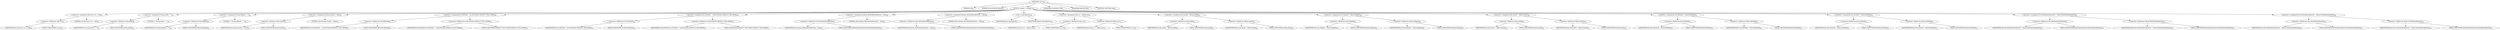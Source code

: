 digraph "&lt;init&gt;" {  
"248" [label = <(METHOD,&lt;init&gt;)<SUB>85</SUB>> ]
"8" [label = <(PARAM,this)<SUB>85</SUB>> ]
"249" [label = <(PARAM,ArchiveFileSet fileset)<SUB>85</SUB>> ]
"250" [label = <(BLOCK,&lt;empty&gt;,&lt;empty&gt;)<SUB>85</SUB>> ]
"251" [label = <(&lt;operator&gt;.assignment,Resource src = null)<SUB>58</SUB>> ]
"252" [label = <(&lt;operator&gt;.fieldAccess,this.src)<SUB>58</SUB>> ]
"253" [label = <(IDENTIFIER,this,Resource src = null)<SUB>58</SUB>> ]
"254" [label = <(FIELD_IDENTIFIER,src,src)<SUB>58</SUB>> ]
"255" [label = <(LITERAL,null,Resource src = null)<SUB>58</SUB>> ]
"256" [label = <(&lt;operator&gt;.assignment,String prefix = &quot;&quot;)<SUB>59</SUB>> ]
"257" [label = <(&lt;operator&gt;.fieldAccess,this.prefix)<SUB>59</SUB>> ]
"258" [label = <(IDENTIFIER,this,String prefix = &quot;&quot;)<SUB>59</SUB>> ]
"259" [label = <(FIELD_IDENTIFIER,prefix,prefix)<SUB>59</SUB>> ]
"260" [label = <(LITERAL,&quot;&quot;,String prefix = &quot;&quot;)<SUB>59</SUB>> ]
"261" [label = <(&lt;operator&gt;.assignment,String fullpath = &quot;&quot;)<SUB>60</SUB>> ]
"262" [label = <(&lt;operator&gt;.fieldAccess,this.fullpath)<SUB>60</SUB>> ]
"263" [label = <(IDENTIFIER,this,String fullpath = &quot;&quot;)<SUB>60</SUB>> ]
"264" [label = <(FIELD_IDENTIFIER,fullpath,fullpath)<SUB>60</SUB>> ]
"265" [label = <(LITERAL,&quot;&quot;,String fullpath = &quot;&quot;)<SUB>60</SUB>> ]
"266" [label = <(&lt;operator&gt;.assignment,boolean hasDir = false)<SUB>61</SUB>> ]
"267" [label = <(&lt;operator&gt;.fieldAccess,this.hasDir)<SUB>61</SUB>> ]
"268" [label = <(IDENTIFIER,this,boolean hasDir = false)<SUB>61</SUB>> ]
"269" [label = <(FIELD_IDENTIFIER,hasDir,hasDir)<SUB>61</SUB>> ]
"270" [label = <(LITERAL,false,boolean hasDir = false)<SUB>61</SUB>> ]
"271" [label = <(&lt;operator&gt;.assignment,int fileMode = ArchiveFileSet.DEFAULT_FILE_MODE)<SUB>62</SUB>> ]
"272" [label = <(&lt;operator&gt;.fieldAccess,this.fileMode)<SUB>62</SUB>> ]
"273" [label = <(IDENTIFIER,this,int fileMode = ArchiveFileSet.DEFAULT_FILE_MODE)<SUB>62</SUB>> ]
"274" [label = <(FIELD_IDENTIFIER,fileMode,fileMode)<SUB>62</SUB>> ]
"275" [label = <(&lt;operator&gt;.fieldAccess,ArchiveFileSet.DEFAULT_FILE_MODE)<SUB>62</SUB>> ]
"276" [label = <(IDENTIFIER,ArchiveFileSet,int fileMode = ArchiveFileSet.DEFAULT_FILE_MODE)<SUB>62</SUB>> ]
"277" [label = <(FIELD_IDENTIFIER,DEFAULT_FILE_MODE,DEFAULT_FILE_MODE)<SUB>62</SUB>> ]
"278" [label = <(&lt;operator&gt;.assignment,int dirMode = ArchiveFileSet.DEFAULT_DIR_MODE)<SUB>63</SUB>> ]
"279" [label = <(&lt;operator&gt;.fieldAccess,this.dirMode)<SUB>63</SUB>> ]
"280" [label = <(IDENTIFIER,this,int dirMode = ArchiveFileSet.DEFAULT_DIR_MODE)<SUB>63</SUB>> ]
"281" [label = <(FIELD_IDENTIFIER,dirMode,dirMode)<SUB>63</SUB>> ]
"282" [label = <(&lt;operator&gt;.fieldAccess,ArchiveFileSet.DEFAULT_DIR_MODE)<SUB>63</SUB>> ]
"283" [label = <(IDENTIFIER,ArchiveFileSet,int dirMode = ArchiveFileSet.DEFAULT_DIR_MODE)<SUB>63</SUB>> ]
"284" [label = <(FIELD_IDENTIFIER,DEFAULT_DIR_MODE,DEFAULT_DIR_MODE)<SUB>63</SUB>> ]
"285" [label = <(&lt;operator&gt;.assignment,boolean fileModeHasBeenSet = false)<SUB>65</SUB>> ]
"286" [label = <(&lt;operator&gt;.fieldAccess,this.fileModeHasBeenSet)<SUB>65</SUB>> ]
"287" [label = <(IDENTIFIER,this,boolean fileModeHasBeenSet = false)<SUB>65</SUB>> ]
"288" [label = <(FIELD_IDENTIFIER,fileModeHasBeenSet,fileModeHasBeenSet)<SUB>65</SUB>> ]
"289" [label = <(LITERAL,false,boolean fileModeHasBeenSet = false)<SUB>65</SUB>> ]
"290" [label = <(&lt;operator&gt;.assignment,boolean dirModeHasBeenSet = false)<SUB>66</SUB>> ]
"291" [label = <(&lt;operator&gt;.fieldAccess,this.dirModeHasBeenSet)<SUB>66</SUB>> ]
"292" [label = <(IDENTIFIER,this,boolean dirModeHasBeenSet = false)<SUB>66</SUB>> ]
"293" [label = <(FIELD_IDENTIFIER,dirModeHasBeenSet,dirModeHasBeenSet)<SUB>66</SUB>> ]
"294" [label = <(LITERAL,false,boolean dirModeHasBeenSet = false)<SUB>66</SUB>> ]
"295" [label = <(&lt;init&gt;,super(fileset);)<SUB>86</SUB>> ]
"7" [label = <(IDENTIFIER,this,super(fileset);)> ]
"296" [label = <(IDENTIFIER,fileset,super(fileset);)<SUB>86</SUB>> ]
"297" [label = <(&lt;operator&gt;.assignment,this.src = fileset.src)<SUB>87</SUB>> ]
"298" [label = <(&lt;operator&gt;.fieldAccess,this.src)<SUB>87</SUB>> ]
"299" [label = <(IDENTIFIER,this,this.src = fileset.src)<SUB>87</SUB>> ]
"300" [label = <(FIELD_IDENTIFIER,src,src)<SUB>87</SUB>> ]
"301" [label = <(&lt;operator&gt;.fieldAccess,fileset.src)<SUB>87</SUB>> ]
"302" [label = <(IDENTIFIER,fileset,this.src = fileset.src)<SUB>87</SUB>> ]
"303" [label = <(FIELD_IDENTIFIER,src,src)<SUB>87</SUB>> ]
"304" [label = <(&lt;operator&gt;.assignment,this.prefix = fileset.prefix)<SUB>88</SUB>> ]
"305" [label = <(&lt;operator&gt;.fieldAccess,this.prefix)<SUB>88</SUB>> ]
"306" [label = <(IDENTIFIER,this,this.prefix = fileset.prefix)<SUB>88</SUB>> ]
"307" [label = <(FIELD_IDENTIFIER,prefix,prefix)<SUB>88</SUB>> ]
"308" [label = <(&lt;operator&gt;.fieldAccess,fileset.prefix)<SUB>88</SUB>> ]
"309" [label = <(IDENTIFIER,fileset,this.prefix = fileset.prefix)<SUB>88</SUB>> ]
"310" [label = <(FIELD_IDENTIFIER,prefix,prefix)<SUB>88</SUB>> ]
"311" [label = <(&lt;operator&gt;.assignment,this.fullpath = fileset.fullpath)<SUB>89</SUB>> ]
"312" [label = <(&lt;operator&gt;.fieldAccess,this.fullpath)<SUB>89</SUB>> ]
"313" [label = <(IDENTIFIER,this,this.fullpath = fileset.fullpath)<SUB>89</SUB>> ]
"314" [label = <(FIELD_IDENTIFIER,fullpath,fullpath)<SUB>89</SUB>> ]
"315" [label = <(&lt;operator&gt;.fieldAccess,fileset.fullpath)<SUB>89</SUB>> ]
"316" [label = <(IDENTIFIER,fileset,this.fullpath = fileset.fullpath)<SUB>89</SUB>> ]
"317" [label = <(FIELD_IDENTIFIER,fullpath,fullpath)<SUB>89</SUB>> ]
"318" [label = <(&lt;operator&gt;.assignment,this.hasDir = fileset.hasDir)<SUB>90</SUB>> ]
"319" [label = <(&lt;operator&gt;.fieldAccess,this.hasDir)<SUB>90</SUB>> ]
"320" [label = <(IDENTIFIER,this,this.hasDir = fileset.hasDir)<SUB>90</SUB>> ]
"321" [label = <(FIELD_IDENTIFIER,hasDir,hasDir)<SUB>90</SUB>> ]
"322" [label = <(&lt;operator&gt;.fieldAccess,fileset.hasDir)<SUB>90</SUB>> ]
"323" [label = <(IDENTIFIER,fileset,this.hasDir = fileset.hasDir)<SUB>90</SUB>> ]
"324" [label = <(FIELD_IDENTIFIER,hasDir,hasDir)<SUB>90</SUB>> ]
"325" [label = <(&lt;operator&gt;.assignment,this.fileMode = fileset.fileMode)<SUB>91</SUB>> ]
"326" [label = <(&lt;operator&gt;.fieldAccess,this.fileMode)<SUB>91</SUB>> ]
"327" [label = <(IDENTIFIER,this,this.fileMode = fileset.fileMode)<SUB>91</SUB>> ]
"328" [label = <(FIELD_IDENTIFIER,fileMode,fileMode)<SUB>91</SUB>> ]
"329" [label = <(&lt;operator&gt;.fieldAccess,fileset.fileMode)<SUB>91</SUB>> ]
"330" [label = <(IDENTIFIER,fileset,this.fileMode = fileset.fileMode)<SUB>91</SUB>> ]
"331" [label = <(FIELD_IDENTIFIER,fileMode,fileMode)<SUB>91</SUB>> ]
"332" [label = <(&lt;operator&gt;.assignment,this.dirMode = fileset.dirMode)<SUB>92</SUB>> ]
"333" [label = <(&lt;operator&gt;.fieldAccess,this.dirMode)<SUB>92</SUB>> ]
"334" [label = <(IDENTIFIER,this,this.dirMode = fileset.dirMode)<SUB>92</SUB>> ]
"335" [label = <(FIELD_IDENTIFIER,dirMode,dirMode)<SUB>92</SUB>> ]
"336" [label = <(&lt;operator&gt;.fieldAccess,fileset.dirMode)<SUB>92</SUB>> ]
"337" [label = <(IDENTIFIER,fileset,this.dirMode = fileset.dirMode)<SUB>92</SUB>> ]
"338" [label = <(FIELD_IDENTIFIER,dirMode,dirMode)<SUB>92</SUB>> ]
"339" [label = <(&lt;operator&gt;.assignment,this.fileModeHasBeenSet = fileset.fileModeHasBeenSet)<SUB>93</SUB>> ]
"340" [label = <(&lt;operator&gt;.fieldAccess,this.fileModeHasBeenSet)<SUB>93</SUB>> ]
"341" [label = <(IDENTIFIER,this,this.fileModeHasBeenSet = fileset.fileModeHasBeenSet)<SUB>93</SUB>> ]
"342" [label = <(FIELD_IDENTIFIER,fileModeHasBeenSet,fileModeHasBeenSet)<SUB>93</SUB>> ]
"343" [label = <(&lt;operator&gt;.fieldAccess,fileset.fileModeHasBeenSet)<SUB>93</SUB>> ]
"344" [label = <(IDENTIFIER,fileset,this.fileModeHasBeenSet = fileset.fileModeHasBeenSet)<SUB>93</SUB>> ]
"345" [label = <(FIELD_IDENTIFIER,fileModeHasBeenSet,fileModeHasBeenSet)<SUB>93</SUB>> ]
"346" [label = <(&lt;operator&gt;.assignment,this.dirModeHasBeenSet = fileset.dirModeHasBeenSet)<SUB>94</SUB>> ]
"347" [label = <(&lt;operator&gt;.fieldAccess,this.dirModeHasBeenSet)<SUB>94</SUB>> ]
"348" [label = <(IDENTIFIER,this,this.dirModeHasBeenSet = fileset.dirModeHasBeenSet)<SUB>94</SUB>> ]
"349" [label = <(FIELD_IDENTIFIER,dirModeHasBeenSet,dirModeHasBeenSet)<SUB>94</SUB>> ]
"350" [label = <(&lt;operator&gt;.fieldAccess,fileset.dirModeHasBeenSet)<SUB>94</SUB>> ]
"351" [label = <(IDENTIFIER,fileset,this.dirModeHasBeenSet = fileset.dirModeHasBeenSet)<SUB>94</SUB>> ]
"352" [label = <(FIELD_IDENTIFIER,dirModeHasBeenSet,dirModeHasBeenSet)<SUB>94</SUB>> ]
"353" [label = <(MODIFIER,CONSTRUCTOR)> ]
"354" [label = <(MODIFIER,PROTECTED)> ]
"355" [label = <(METHOD_RETURN,void)<SUB>95</SUB>> ]
  "248" -> "8" 
  "248" -> "249" 
  "248" -> "250" 
  "248" -> "353" 
  "248" -> "354" 
  "248" -> "355" 
  "250" -> "251" 
  "250" -> "256" 
  "250" -> "261" 
  "250" -> "266" 
  "250" -> "271" 
  "250" -> "278" 
  "250" -> "285" 
  "250" -> "290" 
  "250" -> "295" 
  "250" -> "297" 
  "250" -> "304" 
  "250" -> "311" 
  "250" -> "318" 
  "250" -> "325" 
  "250" -> "332" 
  "250" -> "339" 
  "250" -> "346" 
  "251" -> "252" 
  "251" -> "255" 
  "252" -> "253" 
  "252" -> "254" 
  "256" -> "257" 
  "256" -> "260" 
  "257" -> "258" 
  "257" -> "259" 
  "261" -> "262" 
  "261" -> "265" 
  "262" -> "263" 
  "262" -> "264" 
  "266" -> "267" 
  "266" -> "270" 
  "267" -> "268" 
  "267" -> "269" 
  "271" -> "272" 
  "271" -> "275" 
  "272" -> "273" 
  "272" -> "274" 
  "275" -> "276" 
  "275" -> "277" 
  "278" -> "279" 
  "278" -> "282" 
  "279" -> "280" 
  "279" -> "281" 
  "282" -> "283" 
  "282" -> "284" 
  "285" -> "286" 
  "285" -> "289" 
  "286" -> "287" 
  "286" -> "288" 
  "290" -> "291" 
  "290" -> "294" 
  "291" -> "292" 
  "291" -> "293" 
  "295" -> "7" 
  "295" -> "296" 
  "297" -> "298" 
  "297" -> "301" 
  "298" -> "299" 
  "298" -> "300" 
  "301" -> "302" 
  "301" -> "303" 
  "304" -> "305" 
  "304" -> "308" 
  "305" -> "306" 
  "305" -> "307" 
  "308" -> "309" 
  "308" -> "310" 
  "311" -> "312" 
  "311" -> "315" 
  "312" -> "313" 
  "312" -> "314" 
  "315" -> "316" 
  "315" -> "317" 
  "318" -> "319" 
  "318" -> "322" 
  "319" -> "320" 
  "319" -> "321" 
  "322" -> "323" 
  "322" -> "324" 
  "325" -> "326" 
  "325" -> "329" 
  "326" -> "327" 
  "326" -> "328" 
  "329" -> "330" 
  "329" -> "331" 
  "332" -> "333" 
  "332" -> "336" 
  "333" -> "334" 
  "333" -> "335" 
  "336" -> "337" 
  "336" -> "338" 
  "339" -> "340" 
  "339" -> "343" 
  "340" -> "341" 
  "340" -> "342" 
  "343" -> "344" 
  "343" -> "345" 
  "346" -> "347" 
  "346" -> "350" 
  "347" -> "348" 
  "347" -> "349" 
  "350" -> "351" 
  "350" -> "352" 
}
